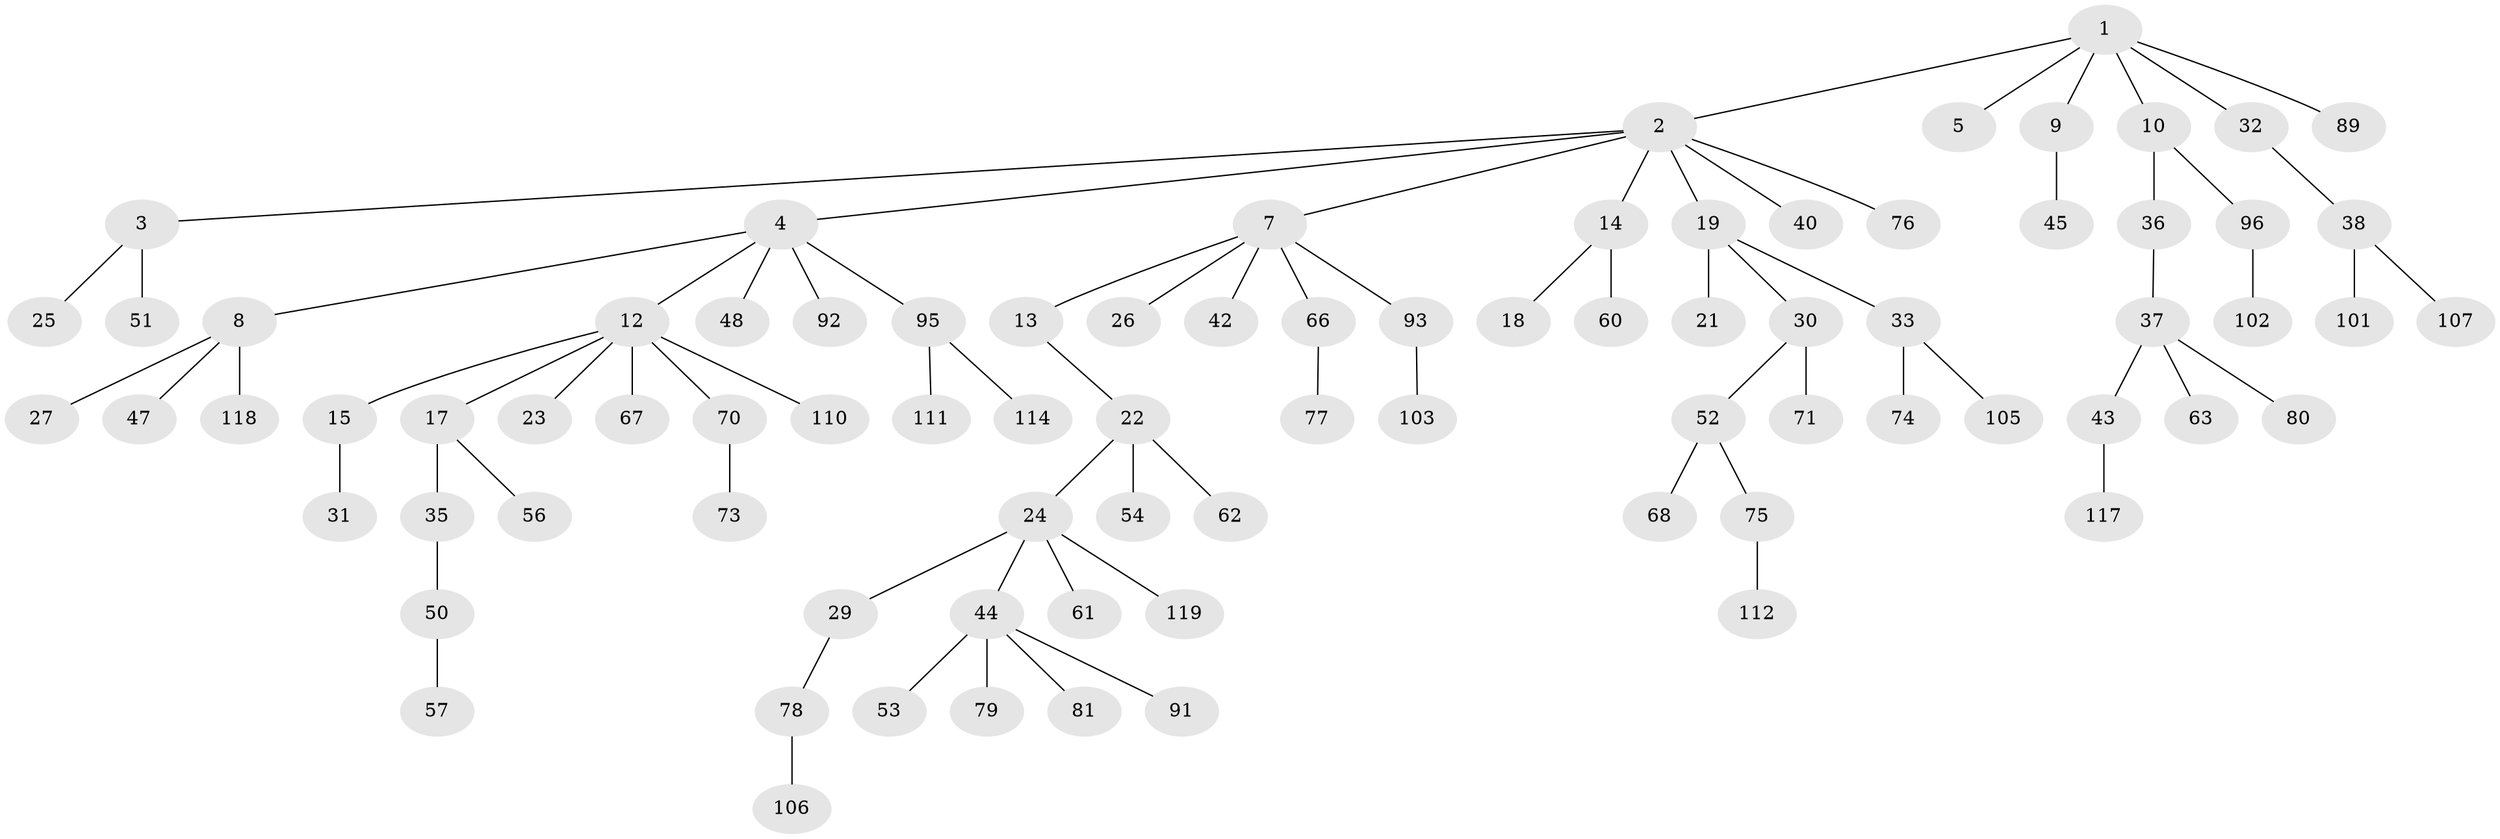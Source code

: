 // original degree distribution, {4: 0.08333333333333333, 9: 0.008333333333333333, 5: 0.025, 2: 0.18333333333333332, 6: 0.016666666666666666, 3: 0.15, 1: 0.5333333333333333}
// Generated by graph-tools (version 1.1) at 2025/11/02/27/25 16:11:25]
// undirected, 83 vertices, 82 edges
graph export_dot {
graph [start="1"]
  node [color=gray90,style=filled];
  1 [super="+6"];
  2 [super="+65"];
  3 [super="+28"];
  4 [super="+39"];
  5 [super="+46"];
  7 [super="+20"];
  8 [super="+11"];
  9 [super="+41"];
  10;
  12 [super="+16"];
  13 [super="+72"];
  14 [super="+59"];
  15 [super="+83"];
  17;
  18 [super="+87"];
  19;
  21 [super="+98"];
  22 [super="+34"];
  23;
  24 [super="+69"];
  25;
  26;
  27 [super="+82"];
  29;
  30 [super="+86"];
  31;
  32 [super="+94"];
  33 [super="+99"];
  35 [super="+90"];
  36;
  37 [super="+88"];
  38 [super="+49"];
  40;
  42 [super="+64"];
  43 [super="+85"];
  44 [super="+55"];
  45 [super="+116"];
  47;
  48;
  50 [super="+58"];
  51;
  52 [super="+113"];
  53;
  54;
  56;
  57;
  60;
  61;
  62;
  63;
  66 [super="+100"];
  67 [super="+120"];
  68;
  70;
  71;
  73;
  74;
  75 [super="+109"];
  76 [super="+84"];
  77;
  78;
  79 [super="+115"];
  80;
  81;
  89;
  91;
  92;
  93 [super="+108"];
  95 [super="+97"];
  96 [super="+104"];
  101;
  102;
  103;
  105;
  106;
  107;
  110;
  111;
  112;
  114;
  117;
  118;
  119;
  1 -- 2;
  1 -- 5;
  1 -- 89;
  1 -- 32;
  1 -- 10;
  1 -- 9;
  2 -- 3;
  2 -- 4;
  2 -- 7;
  2 -- 14;
  2 -- 19;
  2 -- 40;
  2 -- 76;
  3 -- 25;
  3 -- 51;
  4 -- 8;
  4 -- 12;
  4 -- 48;
  4 -- 95;
  4 -- 92;
  7 -- 13;
  7 -- 26;
  7 -- 42;
  7 -- 66;
  7 -- 93;
  8 -- 27;
  8 -- 118;
  8 -- 47;
  9 -- 45;
  10 -- 36;
  10 -- 96;
  12 -- 15;
  12 -- 17;
  12 -- 23;
  12 -- 70;
  12 -- 67;
  12 -- 110;
  13 -- 22;
  14 -- 18;
  14 -- 60;
  15 -- 31;
  17 -- 35;
  17 -- 56;
  19 -- 21;
  19 -- 30;
  19 -- 33;
  22 -- 24;
  22 -- 54;
  22 -- 62;
  24 -- 29;
  24 -- 44;
  24 -- 61;
  24 -- 119;
  29 -- 78;
  30 -- 52;
  30 -- 71;
  32 -- 38;
  33 -- 74;
  33 -- 105;
  35 -- 50;
  36 -- 37;
  37 -- 43;
  37 -- 63;
  37 -- 80;
  38 -- 101;
  38 -- 107;
  43 -- 117;
  44 -- 53;
  44 -- 91;
  44 -- 81;
  44 -- 79;
  50 -- 57;
  52 -- 68;
  52 -- 75;
  66 -- 77;
  70 -- 73;
  75 -- 112;
  78 -- 106;
  93 -- 103;
  95 -- 114;
  95 -- 111;
  96 -- 102;
}
